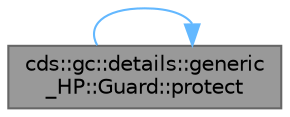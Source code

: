 digraph "cds::gc::details::generic_HP::Guard::protect"
{
 // LATEX_PDF_SIZE
  bgcolor="transparent";
  edge [fontname=Helvetica,fontsize=10,labelfontname=Helvetica,labelfontsize=10];
  node [fontname=Helvetica,fontsize=10,shape=box,height=0.2,width=0.4];
  rankdir="LR";
  Node1 [id="Node000001",label="cds::gc::details::generic\l_HP::Guard::protect",height=0.2,width=0.4,color="gray40", fillcolor="grey60", style="filled", fontcolor="black",tooltip="Protects a pointer of type atomic<T*>"];
  Node1 -> Node1 [id="edge1_Node000001_Node000001",color="steelblue1",style="solid",tooltip=" "];
}
